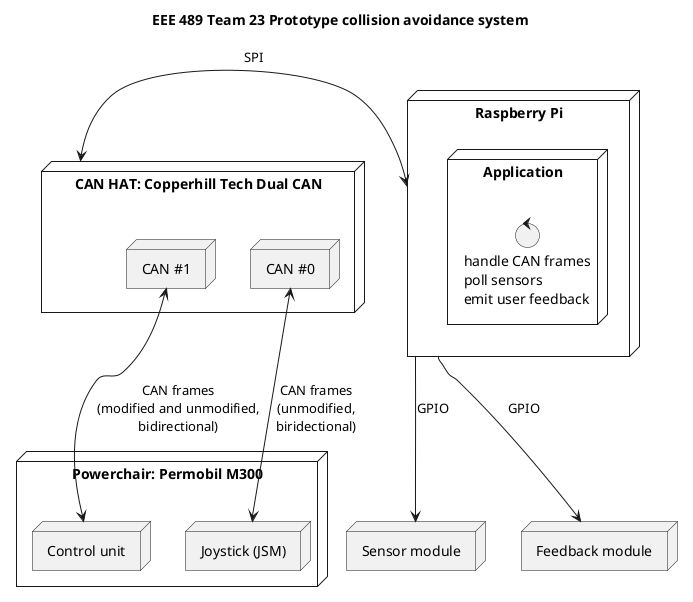 @startuml
title EEE 489 Team 23 Prototype collision avoidance system

node "Raspberry Pi" as raspi {
  node "Application" as app {
    control "handle CAN frames\npoll sensors\nemit user feedback"
  }
}
node "CAN HAT: Copperhill Tech Dual CAN" as canhat {
  node "CAN #0" as can0
  node "CAN #1" as can1
}

node "Sensor module" as sens {

}

node "Feedback module" as feed {

}
raspi <-left-> canhat: SPI
raspi -down-> sens: GPIO
raspi -down-> feed: GPIO

node "Powerchair: Permobil M300" as chair {
  node "Joystick (JSM)" as jsm
  node "Control unit" as bus
}

jsm <--> can0: CAN frames\n(unmodified,\nbiridectional)
can1 <--> bus: CAN frames\n(modified and unmodified,\nbidirectional)

@enduml